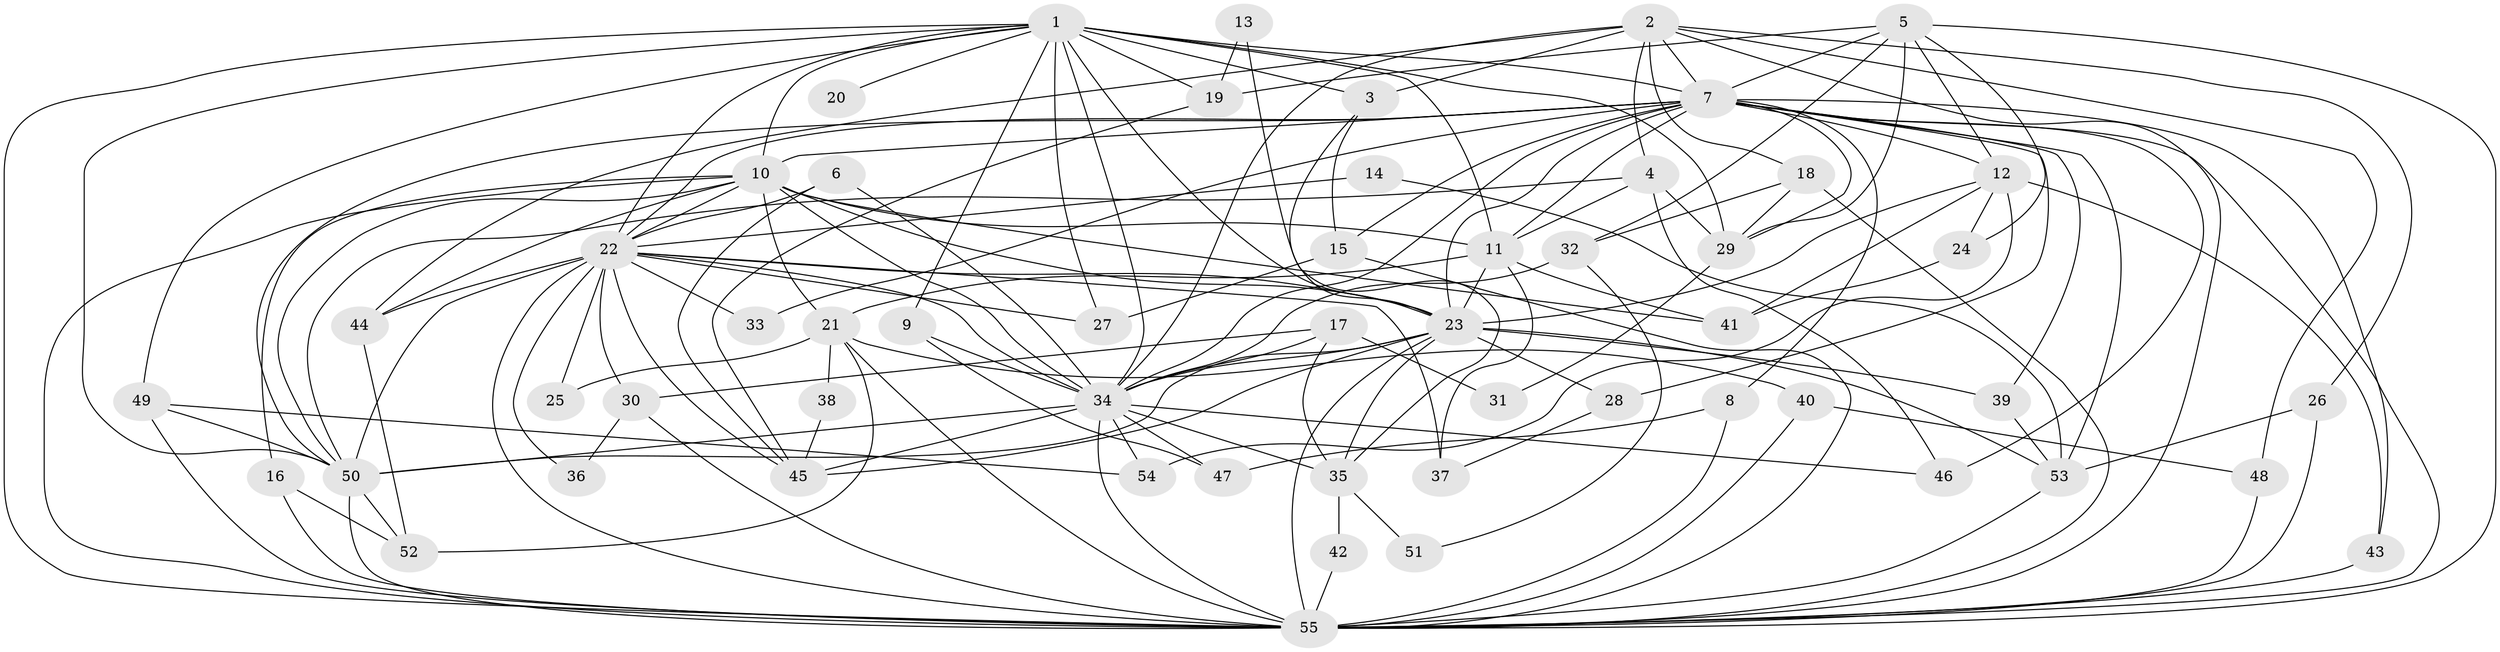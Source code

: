 // original degree distribution, {19: 0.00909090909090909, 14: 0.00909090909090909, 17: 0.00909090909090909, 12: 0.00909090909090909, 16: 0.01818181818181818, 22: 0.00909090909090909, 27: 0.00909090909090909, 29: 0.00909090909090909, 21: 0.00909090909090909, 5: 0.05454545454545454, 6: 0.02727272727272727, 7: 0.03636363636363636, 3: 0.19090909090909092, 4: 0.09090909090909091, 8: 0.00909090909090909, 2: 0.5}
// Generated by graph-tools (version 1.1) at 2025/01/03/09/25 03:01:21]
// undirected, 55 vertices, 153 edges
graph export_dot {
graph [start="1"]
  node [color=gray90,style=filled];
  1;
  2;
  3;
  4;
  5;
  6;
  7;
  8;
  9;
  10;
  11;
  12;
  13;
  14;
  15;
  16;
  17;
  18;
  19;
  20;
  21;
  22;
  23;
  24;
  25;
  26;
  27;
  28;
  29;
  30;
  31;
  32;
  33;
  34;
  35;
  36;
  37;
  38;
  39;
  40;
  41;
  42;
  43;
  44;
  45;
  46;
  47;
  48;
  49;
  50;
  51;
  52;
  53;
  54;
  55;
  1 -- 3 [weight=1.0];
  1 -- 7 [weight=2.0];
  1 -- 9 [weight=1.0];
  1 -- 10 [weight=2.0];
  1 -- 11 [weight=1.0];
  1 -- 19 [weight=2.0];
  1 -- 20 [weight=1.0];
  1 -- 22 [weight=2.0];
  1 -- 23 [weight=2.0];
  1 -- 27 [weight=1.0];
  1 -- 29 [weight=1.0];
  1 -- 34 [weight=4.0];
  1 -- 49 [weight=1.0];
  1 -- 50 [weight=2.0];
  1 -- 55 [weight=3.0];
  2 -- 3 [weight=1.0];
  2 -- 4 [weight=1.0];
  2 -- 7 [weight=1.0];
  2 -- 18 [weight=1.0];
  2 -- 26 [weight=1.0];
  2 -- 34 [weight=1.0];
  2 -- 44 [weight=1.0];
  2 -- 48 [weight=1.0];
  2 -- 55 [weight=1.0];
  3 -- 15 [weight=1.0];
  3 -- 23 [weight=1.0];
  4 -- 11 [weight=1.0];
  4 -- 29 [weight=1.0];
  4 -- 46 [weight=1.0];
  4 -- 50 [weight=1.0];
  5 -- 7 [weight=1.0];
  5 -- 12 [weight=1.0];
  5 -- 19 [weight=1.0];
  5 -- 24 [weight=1.0];
  5 -- 29 [weight=1.0];
  5 -- 32 [weight=1.0];
  5 -- 55 [weight=1.0];
  6 -- 22 [weight=1.0];
  6 -- 34 [weight=1.0];
  6 -- 45 [weight=1.0];
  7 -- 8 [weight=1.0];
  7 -- 10 [weight=2.0];
  7 -- 11 [weight=1.0];
  7 -- 12 [weight=1.0];
  7 -- 15 [weight=1.0];
  7 -- 22 [weight=1.0];
  7 -- 23 [weight=1.0];
  7 -- 28 [weight=1.0];
  7 -- 29 [weight=1.0];
  7 -- 33 [weight=1.0];
  7 -- 34 [weight=4.0];
  7 -- 39 [weight=1.0];
  7 -- 43 [weight=1.0];
  7 -- 46 [weight=1.0];
  7 -- 50 [weight=1.0];
  7 -- 53 [weight=2.0];
  7 -- 55 [weight=2.0];
  8 -- 47 [weight=1.0];
  8 -- 55 [weight=1.0];
  9 -- 34 [weight=1.0];
  9 -- 47 [weight=1.0];
  10 -- 11 [weight=1.0];
  10 -- 16 [weight=1.0];
  10 -- 21 [weight=1.0];
  10 -- 22 [weight=1.0];
  10 -- 23 [weight=1.0];
  10 -- 34 [weight=3.0];
  10 -- 41 [weight=1.0];
  10 -- 44 [weight=1.0];
  10 -- 50 [weight=1.0];
  10 -- 55 [weight=1.0];
  11 -- 21 [weight=1.0];
  11 -- 23 [weight=1.0];
  11 -- 37 [weight=1.0];
  11 -- 41 [weight=1.0];
  12 -- 23 [weight=1.0];
  12 -- 24 [weight=1.0];
  12 -- 41 [weight=1.0];
  12 -- 43 [weight=1.0];
  12 -- 54 [weight=1.0];
  13 -- 19 [weight=1.0];
  13 -- 35 [weight=1.0];
  14 -- 22 [weight=1.0];
  14 -- 53 [weight=1.0];
  15 -- 27 [weight=1.0];
  15 -- 55 [weight=1.0];
  16 -- 52 [weight=1.0];
  16 -- 55 [weight=1.0];
  17 -- 30 [weight=1.0];
  17 -- 31 [weight=1.0];
  17 -- 34 [weight=2.0];
  17 -- 35 [weight=1.0];
  18 -- 29 [weight=1.0];
  18 -- 32 [weight=1.0];
  18 -- 55 [weight=1.0];
  19 -- 45 [weight=1.0];
  21 -- 25 [weight=1.0];
  21 -- 38 [weight=1.0];
  21 -- 40 [weight=1.0];
  21 -- 52 [weight=1.0];
  21 -- 55 [weight=1.0];
  22 -- 23 [weight=1.0];
  22 -- 25 [weight=1.0];
  22 -- 27 [weight=1.0];
  22 -- 30 [weight=1.0];
  22 -- 33 [weight=1.0];
  22 -- 34 [weight=3.0];
  22 -- 36 [weight=1.0];
  22 -- 37 [weight=1.0];
  22 -- 44 [weight=1.0];
  22 -- 45 [weight=1.0];
  22 -- 50 [weight=2.0];
  22 -- 55 [weight=1.0];
  23 -- 28 [weight=2.0];
  23 -- 34 [weight=2.0];
  23 -- 35 [weight=1.0];
  23 -- 39 [weight=1.0];
  23 -- 45 [weight=1.0];
  23 -- 50 [weight=1.0];
  23 -- 53 [weight=1.0];
  23 -- 55 [weight=1.0];
  24 -- 41 [weight=1.0];
  26 -- 53 [weight=1.0];
  26 -- 55 [weight=1.0];
  28 -- 37 [weight=1.0];
  29 -- 31 [weight=1.0];
  30 -- 36 [weight=1.0];
  30 -- 55 [weight=1.0];
  32 -- 34 [weight=1.0];
  32 -- 51 [weight=1.0];
  34 -- 35 [weight=3.0];
  34 -- 45 [weight=1.0];
  34 -- 46 [weight=1.0];
  34 -- 47 [weight=1.0];
  34 -- 50 [weight=2.0];
  34 -- 54 [weight=1.0];
  34 -- 55 [weight=2.0];
  35 -- 42 [weight=1.0];
  35 -- 51 [weight=2.0];
  38 -- 45 [weight=1.0];
  39 -- 53 [weight=1.0];
  40 -- 48 [weight=1.0];
  40 -- 55 [weight=1.0];
  42 -- 55 [weight=1.0];
  43 -- 55 [weight=2.0];
  44 -- 52 [weight=1.0];
  48 -- 55 [weight=1.0];
  49 -- 50 [weight=1.0];
  49 -- 54 [weight=1.0];
  49 -- 55 [weight=1.0];
  50 -- 52 [weight=1.0];
  50 -- 55 [weight=2.0];
  53 -- 55 [weight=1.0];
}
